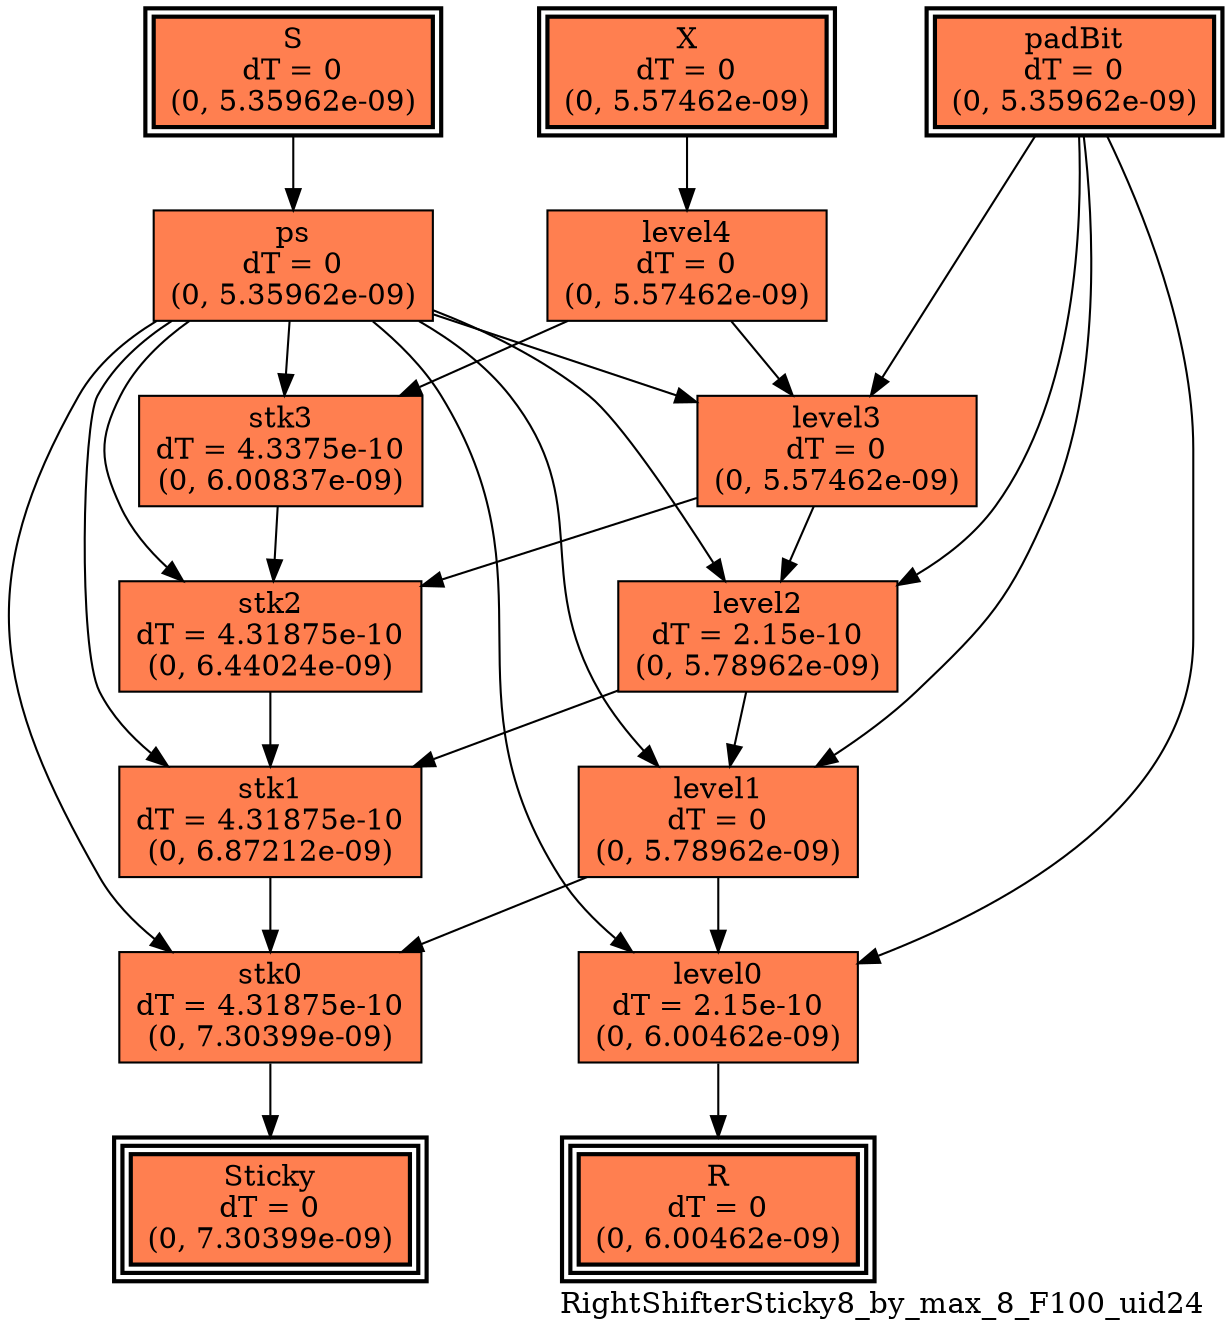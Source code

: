 digraph RightShifterSticky8_by_max_8_F100_uid24
{
	//graph drawing options
	label=RightShifterSticky8_by_max_8_F100_uid24;
	labelloc=bottom;
	labeljust=right;
	ratio=auto;
	nodesep=0.25;
	ranksep=0.5;

	//input/output signals of operator RightShifterSticky8_by_max_8_F100_uid24
	X__RightShifterSticky8_by_max_8_F100_uid24 [ label="X\ndT = 0\n(0, 5.57462e-09)", shape=box, color=black, style="bold, filled", fillcolor=coral, peripheries=2 ];
	S__RightShifterSticky8_by_max_8_F100_uid24 [ label="S\ndT = 0\n(0, 5.35962e-09)", shape=box, color=black, style="bold, filled", fillcolor=coral, peripheries=2 ];
	padBit__RightShifterSticky8_by_max_8_F100_uid24 [ label="padBit\ndT = 0\n(0, 5.35962e-09)", shape=box, color=black, style="bold, filled", fillcolor=coral, peripheries=2 ];
	R__RightShifterSticky8_by_max_8_F100_uid24 [ label="R\ndT = 0\n(0, 6.00462e-09)", shape=box, color=black, style="bold, filled", fillcolor=coral, peripheries=3 ];
	Sticky__RightShifterSticky8_by_max_8_F100_uid24 [ label="Sticky\ndT = 0\n(0, 7.30399e-09)", shape=box, color=black, style="bold, filled", fillcolor=coral, peripheries=3 ];
	{rank=same X__RightShifterSticky8_by_max_8_F100_uid24, S__RightShifterSticky8_by_max_8_F100_uid24, padBit__RightShifterSticky8_by_max_8_F100_uid24};
	{rank=same R__RightShifterSticky8_by_max_8_F100_uid24, Sticky__RightShifterSticky8_by_max_8_F100_uid24};
	//internal signals of operator RightShifterSticky8_by_max_8_F100_uid24
	ps__RightShifterSticky8_by_max_8_F100_uid24 [ label="ps\ndT = 0\n(0, 5.35962e-09)", shape=box, color=black, style=filled, fillcolor=coral, peripheries=1 ];
	level4__RightShifterSticky8_by_max_8_F100_uid24 [ label="level4\ndT = 0\n(0, 5.57462e-09)", shape=box, color=black, style=filled, fillcolor=coral, peripheries=1 ];
	stk3__RightShifterSticky8_by_max_8_F100_uid24 [ label="stk3\ndT = 4.3375e-10\n(0, 6.00837e-09)", shape=box, color=black, style=filled, fillcolor=coral, peripheries=1 ];
	level3__RightShifterSticky8_by_max_8_F100_uid24 [ label="level3\ndT = 0\n(0, 5.57462e-09)", shape=box, color=black, style=filled, fillcolor=coral, peripheries=1 ];
	stk2__RightShifterSticky8_by_max_8_F100_uid24 [ label="stk2\ndT = 4.31875e-10\n(0, 6.44024e-09)", shape=box, color=black, style=filled, fillcolor=coral, peripheries=1 ];
	level2__RightShifterSticky8_by_max_8_F100_uid24 [ label="level2\ndT = 2.15e-10\n(0, 5.78962e-09)", shape=box, color=black, style=filled, fillcolor=coral, peripheries=1 ];
	stk1__RightShifterSticky8_by_max_8_F100_uid24 [ label="stk1\ndT = 4.31875e-10\n(0, 6.87212e-09)", shape=box, color=black, style=filled, fillcolor=coral, peripheries=1 ];
	level1__RightShifterSticky8_by_max_8_F100_uid24 [ label="level1\ndT = 0\n(0, 5.78962e-09)", shape=box, color=black, style=filled, fillcolor=coral, peripheries=1 ];
	stk0__RightShifterSticky8_by_max_8_F100_uid24 [ label="stk0\ndT = 4.31875e-10\n(0, 7.30399e-09)", shape=box, color=black, style=filled, fillcolor=coral, peripheries=1 ];
	level0__RightShifterSticky8_by_max_8_F100_uid24 [ label="level0\ndT = 2.15e-10\n(0, 6.00462e-09)", shape=box, color=black, style=filled, fillcolor=coral, peripheries=1 ];

	//subcomponents of operator RightShifterSticky8_by_max_8_F100_uid24

	//input and internal signal connections of operator RightShifterSticky8_by_max_8_F100_uid24
	X__RightShifterSticky8_by_max_8_F100_uid24 -> level4__RightShifterSticky8_by_max_8_F100_uid24 [ arrowhead=normal, arrowsize=1.0, arrowtail=normal, color=black, dir=forward  ];
	S__RightShifterSticky8_by_max_8_F100_uid24 -> ps__RightShifterSticky8_by_max_8_F100_uid24 [ arrowhead=normal, arrowsize=1.0, arrowtail=normal, color=black, dir=forward  ];
	padBit__RightShifterSticky8_by_max_8_F100_uid24 -> level3__RightShifterSticky8_by_max_8_F100_uid24 [ arrowhead=normal, arrowsize=1.0, arrowtail=normal, color=black, dir=forward  ];
	padBit__RightShifterSticky8_by_max_8_F100_uid24 -> level2__RightShifterSticky8_by_max_8_F100_uid24 [ arrowhead=normal, arrowsize=1.0, arrowtail=normal, color=black, dir=forward  ];
	padBit__RightShifterSticky8_by_max_8_F100_uid24 -> level1__RightShifterSticky8_by_max_8_F100_uid24 [ arrowhead=normal, arrowsize=1.0, arrowtail=normal, color=black, dir=forward  ];
	padBit__RightShifterSticky8_by_max_8_F100_uid24 -> level0__RightShifterSticky8_by_max_8_F100_uid24 [ arrowhead=normal, arrowsize=1.0, arrowtail=normal, color=black, dir=forward  ];
	ps__RightShifterSticky8_by_max_8_F100_uid24 -> stk3__RightShifterSticky8_by_max_8_F100_uid24 [ arrowhead=normal, arrowsize=1.0, arrowtail=normal, color=black, dir=forward  ];
	ps__RightShifterSticky8_by_max_8_F100_uid24 -> level3__RightShifterSticky8_by_max_8_F100_uid24 [ arrowhead=normal, arrowsize=1.0, arrowtail=normal, color=black, dir=forward  ];
	ps__RightShifterSticky8_by_max_8_F100_uid24 -> stk2__RightShifterSticky8_by_max_8_F100_uid24 [ arrowhead=normal, arrowsize=1.0, arrowtail=normal, color=black, dir=forward  ];
	ps__RightShifterSticky8_by_max_8_F100_uid24 -> level2__RightShifterSticky8_by_max_8_F100_uid24 [ arrowhead=normal, arrowsize=1.0, arrowtail=normal, color=black, dir=forward  ];
	ps__RightShifterSticky8_by_max_8_F100_uid24 -> stk1__RightShifterSticky8_by_max_8_F100_uid24 [ arrowhead=normal, arrowsize=1.0, arrowtail=normal, color=black, dir=forward  ];
	ps__RightShifterSticky8_by_max_8_F100_uid24 -> level1__RightShifterSticky8_by_max_8_F100_uid24 [ arrowhead=normal, arrowsize=1.0, arrowtail=normal, color=black, dir=forward  ];
	ps__RightShifterSticky8_by_max_8_F100_uid24 -> stk0__RightShifterSticky8_by_max_8_F100_uid24 [ arrowhead=normal, arrowsize=1.0, arrowtail=normal, color=black, dir=forward  ];
	ps__RightShifterSticky8_by_max_8_F100_uid24 -> level0__RightShifterSticky8_by_max_8_F100_uid24 [ arrowhead=normal, arrowsize=1.0, arrowtail=normal, color=black, dir=forward  ];
	level4__RightShifterSticky8_by_max_8_F100_uid24 -> stk3__RightShifterSticky8_by_max_8_F100_uid24 [ arrowhead=normal, arrowsize=1.0, arrowtail=normal, color=black, dir=forward  ];
	level4__RightShifterSticky8_by_max_8_F100_uid24 -> level3__RightShifterSticky8_by_max_8_F100_uid24 [ arrowhead=normal, arrowsize=1.0, arrowtail=normal, color=black, dir=forward  ];
	stk3__RightShifterSticky8_by_max_8_F100_uid24 -> stk2__RightShifterSticky8_by_max_8_F100_uid24 [ arrowhead=normal, arrowsize=1.0, arrowtail=normal, color=black, dir=forward  ];
	level3__RightShifterSticky8_by_max_8_F100_uid24 -> stk2__RightShifterSticky8_by_max_8_F100_uid24 [ arrowhead=normal, arrowsize=1.0, arrowtail=normal, color=black, dir=forward  ];
	level3__RightShifterSticky8_by_max_8_F100_uid24 -> level2__RightShifterSticky8_by_max_8_F100_uid24 [ arrowhead=normal, arrowsize=1.0, arrowtail=normal, color=black, dir=forward  ];
	stk2__RightShifterSticky8_by_max_8_F100_uid24 -> stk1__RightShifterSticky8_by_max_8_F100_uid24 [ arrowhead=normal, arrowsize=1.0, arrowtail=normal, color=black, dir=forward  ];
	level2__RightShifterSticky8_by_max_8_F100_uid24 -> stk1__RightShifterSticky8_by_max_8_F100_uid24 [ arrowhead=normal, arrowsize=1.0, arrowtail=normal, color=black, dir=forward  ];
	level2__RightShifterSticky8_by_max_8_F100_uid24 -> level1__RightShifterSticky8_by_max_8_F100_uid24 [ arrowhead=normal, arrowsize=1.0, arrowtail=normal, color=black, dir=forward  ];
	stk1__RightShifterSticky8_by_max_8_F100_uid24 -> stk0__RightShifterSticky8_by_max_8_F100_uid24 [ arrowhead=normal, arrowsize=1.0, arrowtail=normal, color=black, dir=forward  ];
	level1__RightShifterSticky8_by_max_8_F100_uid24 -> stk0__RightShifterSticky8_by_max_8_F100_uid24 [ arrowhead=normal, arrowsize=1.0, arrowtail=normal, color=black, dir=forward  ];
	level1__RightShifterSticky8_by_max_8_F100_uid24 -> level0__RightShifterSticky8_by_max_8_F100_uid24 [ arrowhead=normal, arrowsize=1.0, arrowtail=normal, color=black, dir=forward  ];
	stk0__RightShifterSticky8_by_max_8_F100_uid24 -> Sticky__RightShifterSticky8_by_max_8_F100_uid24 [ arrowhead=normal, arrowsize=1.0, arrowtail=normal, color=black, dir=forward  ];
	level0__RightShifterSticky8_by_max_8_F100_uid24 -> R__RightShifterSticky8_by_max_8_F100_uid24 [ arrowhead=normal, arrowsize=1.0, arrowtail=normal, color=black, dir=forward  ];
}

